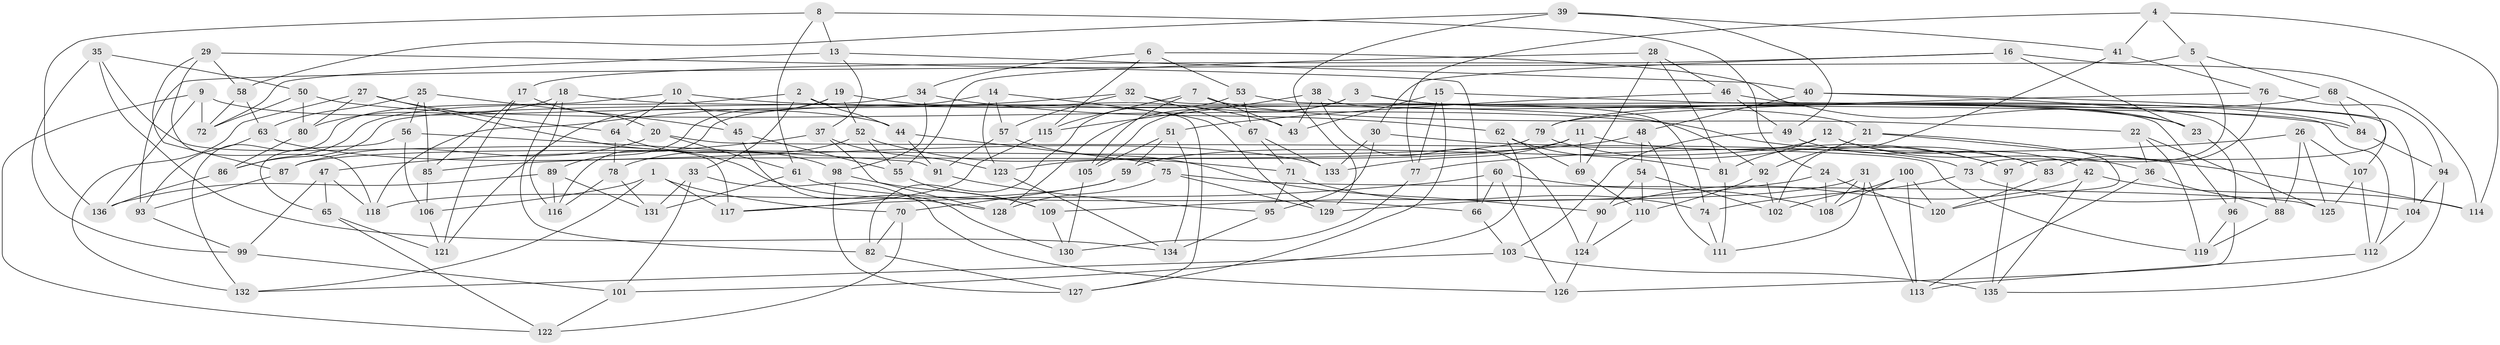 // Generated by graph-tools (version 1.1) at 2025/58/03/09/25 04:58:04]
// undirected, 136 vertices, 272 edges
graph export_dot {
graph [start="1"]
  node [color=gray90,style=filled];
  1;
  2;
  3;
  4;
  5;
  6;
  7;
  8;
  9;
  10;
  11;
  12;
  13;
  14;
  15;
  16;
  17;
  18;
  19;
  20;
  21;
  22;
  23;
  24;
  25;
  26;
  27;
  28;
  29;
  30;
  31;
  32;
  33;
  34;
  35;
  36;
  37;
  38;
  39;
  40;
  41;
  42;
  43;
  44;
  45;
  46;
  47;
  48;
  49;
  50;
  51;
  52;
  53;
  54;
  55;
  56;
  57;
  58;
  59;
  60;
  61;
  62;
  63;
  64;
  65;
  66;
  67;
  68;
  69;
  70;
  71;
  72;
  73;
  74;
  75;
  76;
  77;
  78;
  79;
  80;
  81;
  82;
  83;
  84;
  85;
  86;
  87;
  88;
  89;
  90;
  91;
  92;
  93;
  94;
  95;
  96;
  97;
  98;
  99;
  100;
  101;
  102;
  103;
  104;
  105;
  106;
  107;
  108;
  109;
  110;
  111;
  112;
  113;
  114;
  115;
  116;
  117;
  118;
  119;
  120;
  121;
  122;
  123;
  124;
  125;
  126;
  127;
  128;
  129;
  130;
  131;
  132;
  133;
  134;
  135;
  136;
  1 -- 117;
  1 -- 70;
  1 -- 132;
  1 -- 106;
  2 -- 33;
  2 -- 86;
  2 -- 44;
  2 -- 127;
  3 -- 105;
  3 -- 23;
  3 -- 128;
  3 -- 21;
  4 -- 5;
  4 -- 114;
  4 -- 77;
  4 -- 41;
  5 -- 68;
  5 -- 93;
  5 -- 73;
  6 -- 115;
  6 -- 23;
  6 -- 34;
  6 -- 53;
  7 -- 105;
  7 -- 115;
  7 -- 43;
  7 -- 22;
  8 -- 61;
  8 -- 13;
  8 -- 24;
  8 -- 136;
  9 -- 122;
  9 -- 136;
  9 -- 72;
  9 -- 44;
  10 -- 132;
  10 -- 45;
  10 -- 84;
  10 -- 64;
  11 -- 133;
  11 -- 123;
  11 -- 69;
  11 -- 97;
  12 -- 59;
  12 -- 81;
  12 -- 42;
  12 -- 36;
  13 -- 40;
  13 -- 37;
  13 -- 72;
  14 -- 116;
  14 -- 123;
  14 -- 57;
  14 -- 129;
  15 -- 43;
  15 -- 77;
  15 -- 84;
  15 -- 127;
  16 -- 23;
  16 -- 30;
  16 -- 114;
  16 -- 17;
  17 -- 20;
  17 -- 121;
  17 -- 85;
  18 -- 80;
  18 -- 92;
  18 -- 116;
  18 -- 82;
  19 -- 52;
  19 -- 89;
  19 -- 121;
  19 -- 43;
  20 -- 119;
  20 -- 87;
  20 -- 61;
  21 -- 92;
  21 -- 114;
  21 -- 120;
  22 -- 36;
  22 -- 119;
  22 -- 125;
  23 -- 96;
  24 -- 120;
  24 -- 109;
  24 -- 108;
  25 -- 85;
  25 -- 56;
  25 -- 63;
  25 -- 45;
  26 -- 125;
  26 -- 77;
  26 -- 107;
  26 -- 88;
  27 -- 80;
  27 -- 64;
  27 -- 128;
  27 -- 132;
  28 -- 69;
  28 -- 81;
  28 -- 55;
  28 -- 46;
  29 -- 87;
  29 -- 118;
  29 -- 66;
  29 -- 58;
  30 -- 133;
  30 -- 73;
  30 -- 95;
  31 -- 108;
  31 -- 111;
  31 -- 129;
  31 -- 113;
  32 -- 118;
  32 -- 57;
  32 -- 67;
  32 -- 74;
  33 -- 131;
  33 -- 101;
  33 -- 126;
  34 -- 86;
  34 -- 62;
  34 -- 98;
  35 -- 99;
  35 -- 134;
  35 -- 50;
  35 -- 117;
  36 -- 88;
  36 -- 113;
  37 -- 47;
  37 -- 123;
  37 -- 128;
  38 -- 43;
  38 -- 124;
  38 -- 115;
  38 -- 96;
  39 -- 58;
  39 -- 129;
  39 -- 41;
  39 -- 49;
  40 -- 48;
  40 -- 104;
  40 -- 88;
  41 -- 76;
  41 -- 102;
  42 -- 114;
  42 -- 135;
  42 -- 90;
  44 -- 91;
  44 -- 75;
  45 -- 55;
  45 -- 130;
  46 -- 51;
  46 -- 107;
  46 -- 49;
  47 -- 99;
  47 -- 118;
  47 -- 65;
  48 -- 111;
  48 -- 54;
  48 -- 85;
  49 -- 83;
  49 -- 103;
  50 -- 83;
  50 -- 80;
  50 -- 72;
  51 -- 134;
  51 -- 59;
  51 -- 105;
  52 -- 78;
  52 -- 55;
  52 -- 71;
  53 -- 82;
  53 -- 112;
  53 -- 67;
  54 -- 90;
  54 -- 102;
  54 -- 110;
  55 -- 109;
  56 -- 106;
  56 -- 65;
  56 -- 91;
  57 -- 90;
  57 -- 91;
  58 -- 63;
  58 -- 72;
  59 -- 70;
  59 -- 118;
  60 -- 126;
  60 -- 108;
  60 -- 66;
  60 -- 117;
  61 -- 131;
  61 -- 66;
  62 -- 81;
  62 -- 69;
  62 -- 101;
  63 -- 133;
  63 -- 93;
  64 -- 98;
  64 -- 78;
  65 -- 122;
  65 -- 121;
  66 -- 103;
  67 -- 133;
  67 -- 71;
  68 -- 97;
  68 -- 84;
  68 -- 79;
  69 -- 110;
  70 -- 82;
  70 -- 122;
  71 -- 95;
  71 -- 74;
  73 -- 104;
  73 -- 74;
  74 -- 111;
  75 -- 128;
  75 -- 125;
  75 -- 129;
  76 -- 79;
  76 -- 94;
  76 -- 83;
  77 -- 130;
  78 -- 116;
  78 -- 131;
  79 -- 87;
  79 -- 97;
  80 -- 86;
  81 -- 111;
  82 -- 127;
  83 -- 120;
  84 -- 94;
  85 -- 106;
  86 -- 136;
  87 -- 93;
  88 -- 119;
  89 -- 136;
  89 -- 131;
  89 -- 116;
  90 -- 124;
  91 -- 95;
  92 -- 110;
  92 -- 102;
  93 -- 99;
  94 -- 104;
  94 -- 135;
  95 -- 134;
  96 -- 126;
  96 -- 119;
  97 -- 135;
  98 -- 109;
  98 -- 127;
  99 -- 101;
  100 -- 120;
  100 -- 102;
  100 -- 108;
  100 -- 113;
  101 -- 122;
  103 -- 135;
  103 -- 132;
  104 -- 112;
  105 -- 130;
  106 -- 121;
  107 -- 112;
  107 -- 125;
  109 -- 130;
  110 -- 124;
  112 -- 113;
  115 -- 117;
  123 -- 134;
  124 -- 126;
}
